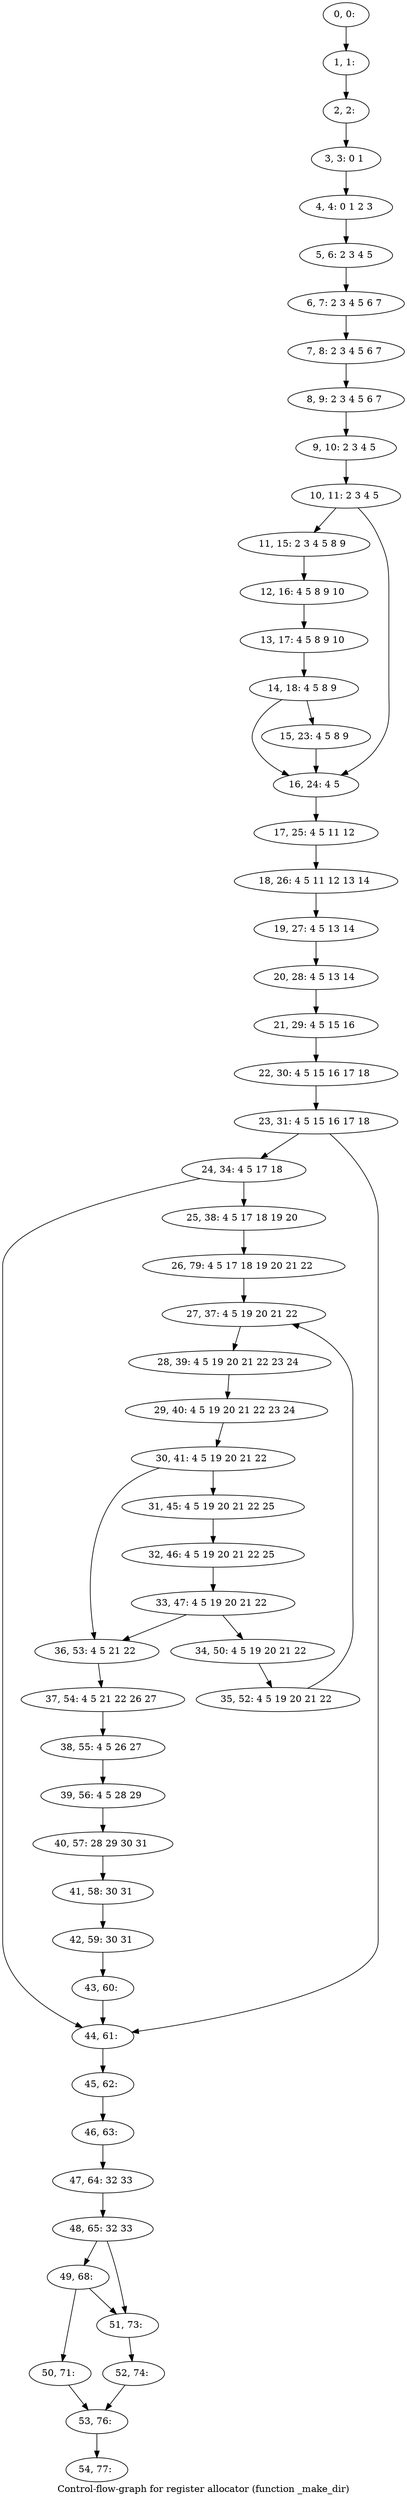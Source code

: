 digraph G {
graph [label="Control-flow-graph for register allocator (function _make_dir)"]
0[label="0, 0: "];
1[label="1, 1: "];
2[label="2, 2: "];
3[label="3, 3: 0 1 "];
4[label="4, 4: 0 1 2 3 "];
5[label="5, 6: 2 3 4 5 "];
6[label="6, 7: 2 3 4 5 6 7 "];
7[label="7, 8: 2 3 4 5 6 7 "];
8[label="8, 9: 2 3 4 5 6 7 "];
9[label="9, 10: 2 3 4 5 "];
10[label="10, 11: 2 3 4 5 "];
11[label="11, 15: 2 3 4 5 8 9 "];
12[label="12, 16: 4 5 8 9 10 "];
13[label="13, 17: 4 5 8 9 10 "];
14[label="14, 18: 4 5 8 9 "];
15[label="15, 23: 4 5 8 9 "];
16[label="16, 24: 4 5 "];
17[label="17, 25: 4 5 11 12 "];
18[label="18, 26: 4 5 11 12 13 14 "];
19[label="19, 27: 4 5 13 14 "];
20[label="20, 28: 4 5 13 14 "];
21[label="21, 29: 4 5 15 16 "];
22[label="22, 30: 4 5 15 16 17 18 "];
23[label="23, 31: 4 5 15 16 17 18 "];
24[label="24, 34: 4 5 17 18 "];
25[label="25, 38: 4 5 17 18 19 20 "];
26[label="26, 79: 4 5 17 18 19 20 21 22 "];
27[label="27, 37: 4 5 19 20 21 22 "];
28[label="28, 39: 4 5 19 20 21 22 23 24 "];
29[label="29, 40: 4 5 19 20 21 22 23 24 "];
30[label="30, 41: 4 5 19 20 21 22 "];
31[label="31, 45: 4 5 19 20 21 22 25 "];
32[label="32, 46: 4 5 19 20 21 22 25 "];
33[label="33, 47: 4 5 19 20 21 22 "];
34[label="34, 50: 4 5 19 20 21 22 "];
35[label="35, 52: 4 5 19 20 21 22 "];
36[label="36, 53: 4 5 21 22 "];
37[label="37, 54: 4 5 21 22 26 27 "];
38[label="38, 55: 4 5 26 27 "];
39[label="39, 56: 4 5 28 29 "];
40[label="40, 57: 28 29 30 31 "];
41[label="41, 58: 30 31 "];
42[label="42, 59: 30 31 "];
43[label="43, 60: "];
44[label="44, 61: "];
45[label="45, 62: "];
46[label="46, 63: "];
47[label="47, 64: 32 33 "];
48[label="48, 65: 32 33 "];
49[label="49, 68: "];
50[label="50, 71: "];
51[label="51, 73: "];
52[label="52, 74: "];
53[label="53, 76: "];
54[label="54, 77: "];
0->1 ;
1->2 ;
2->3 ;
3->4 ;
4->5 ;
5->6 ;
6->7 ;
7->8 ;
8->9 ;
9->10 ;
10->11 ;
10->16 ;
11->12 ;
12->13 ;
13->14 ;
14->15 ;
14->16 ;
15->16 ;
16->17 ;
17->18 ;
18->19 ;
19->20 ;
20->21 ;
21->22 ;
22->23 ;
23->24 ;
23->44 ;
24->25 ;
24->44 ;
25->26 ;
26->27 ;
27->28 ;
28->29 ;
29->30 ;
30->31 ;
30->36 ;
31->32 ;
32->33 ;
33->34 ;
33->36 ;
34->35 ;
35->27 ;
36->37 ;
37->38 ;
38->39 ;
39->40 ;
40->41 ;
41->42 ;
42->43 ;
43->44 ;
44->45 ;
45->46 ;
46->47 ;
47->48 ;
48->49 ;
48->51 ;
49->50 ;
49->51 ;
50->53 ;
51->52 ;
52->53 ;
53->54 ;
}

